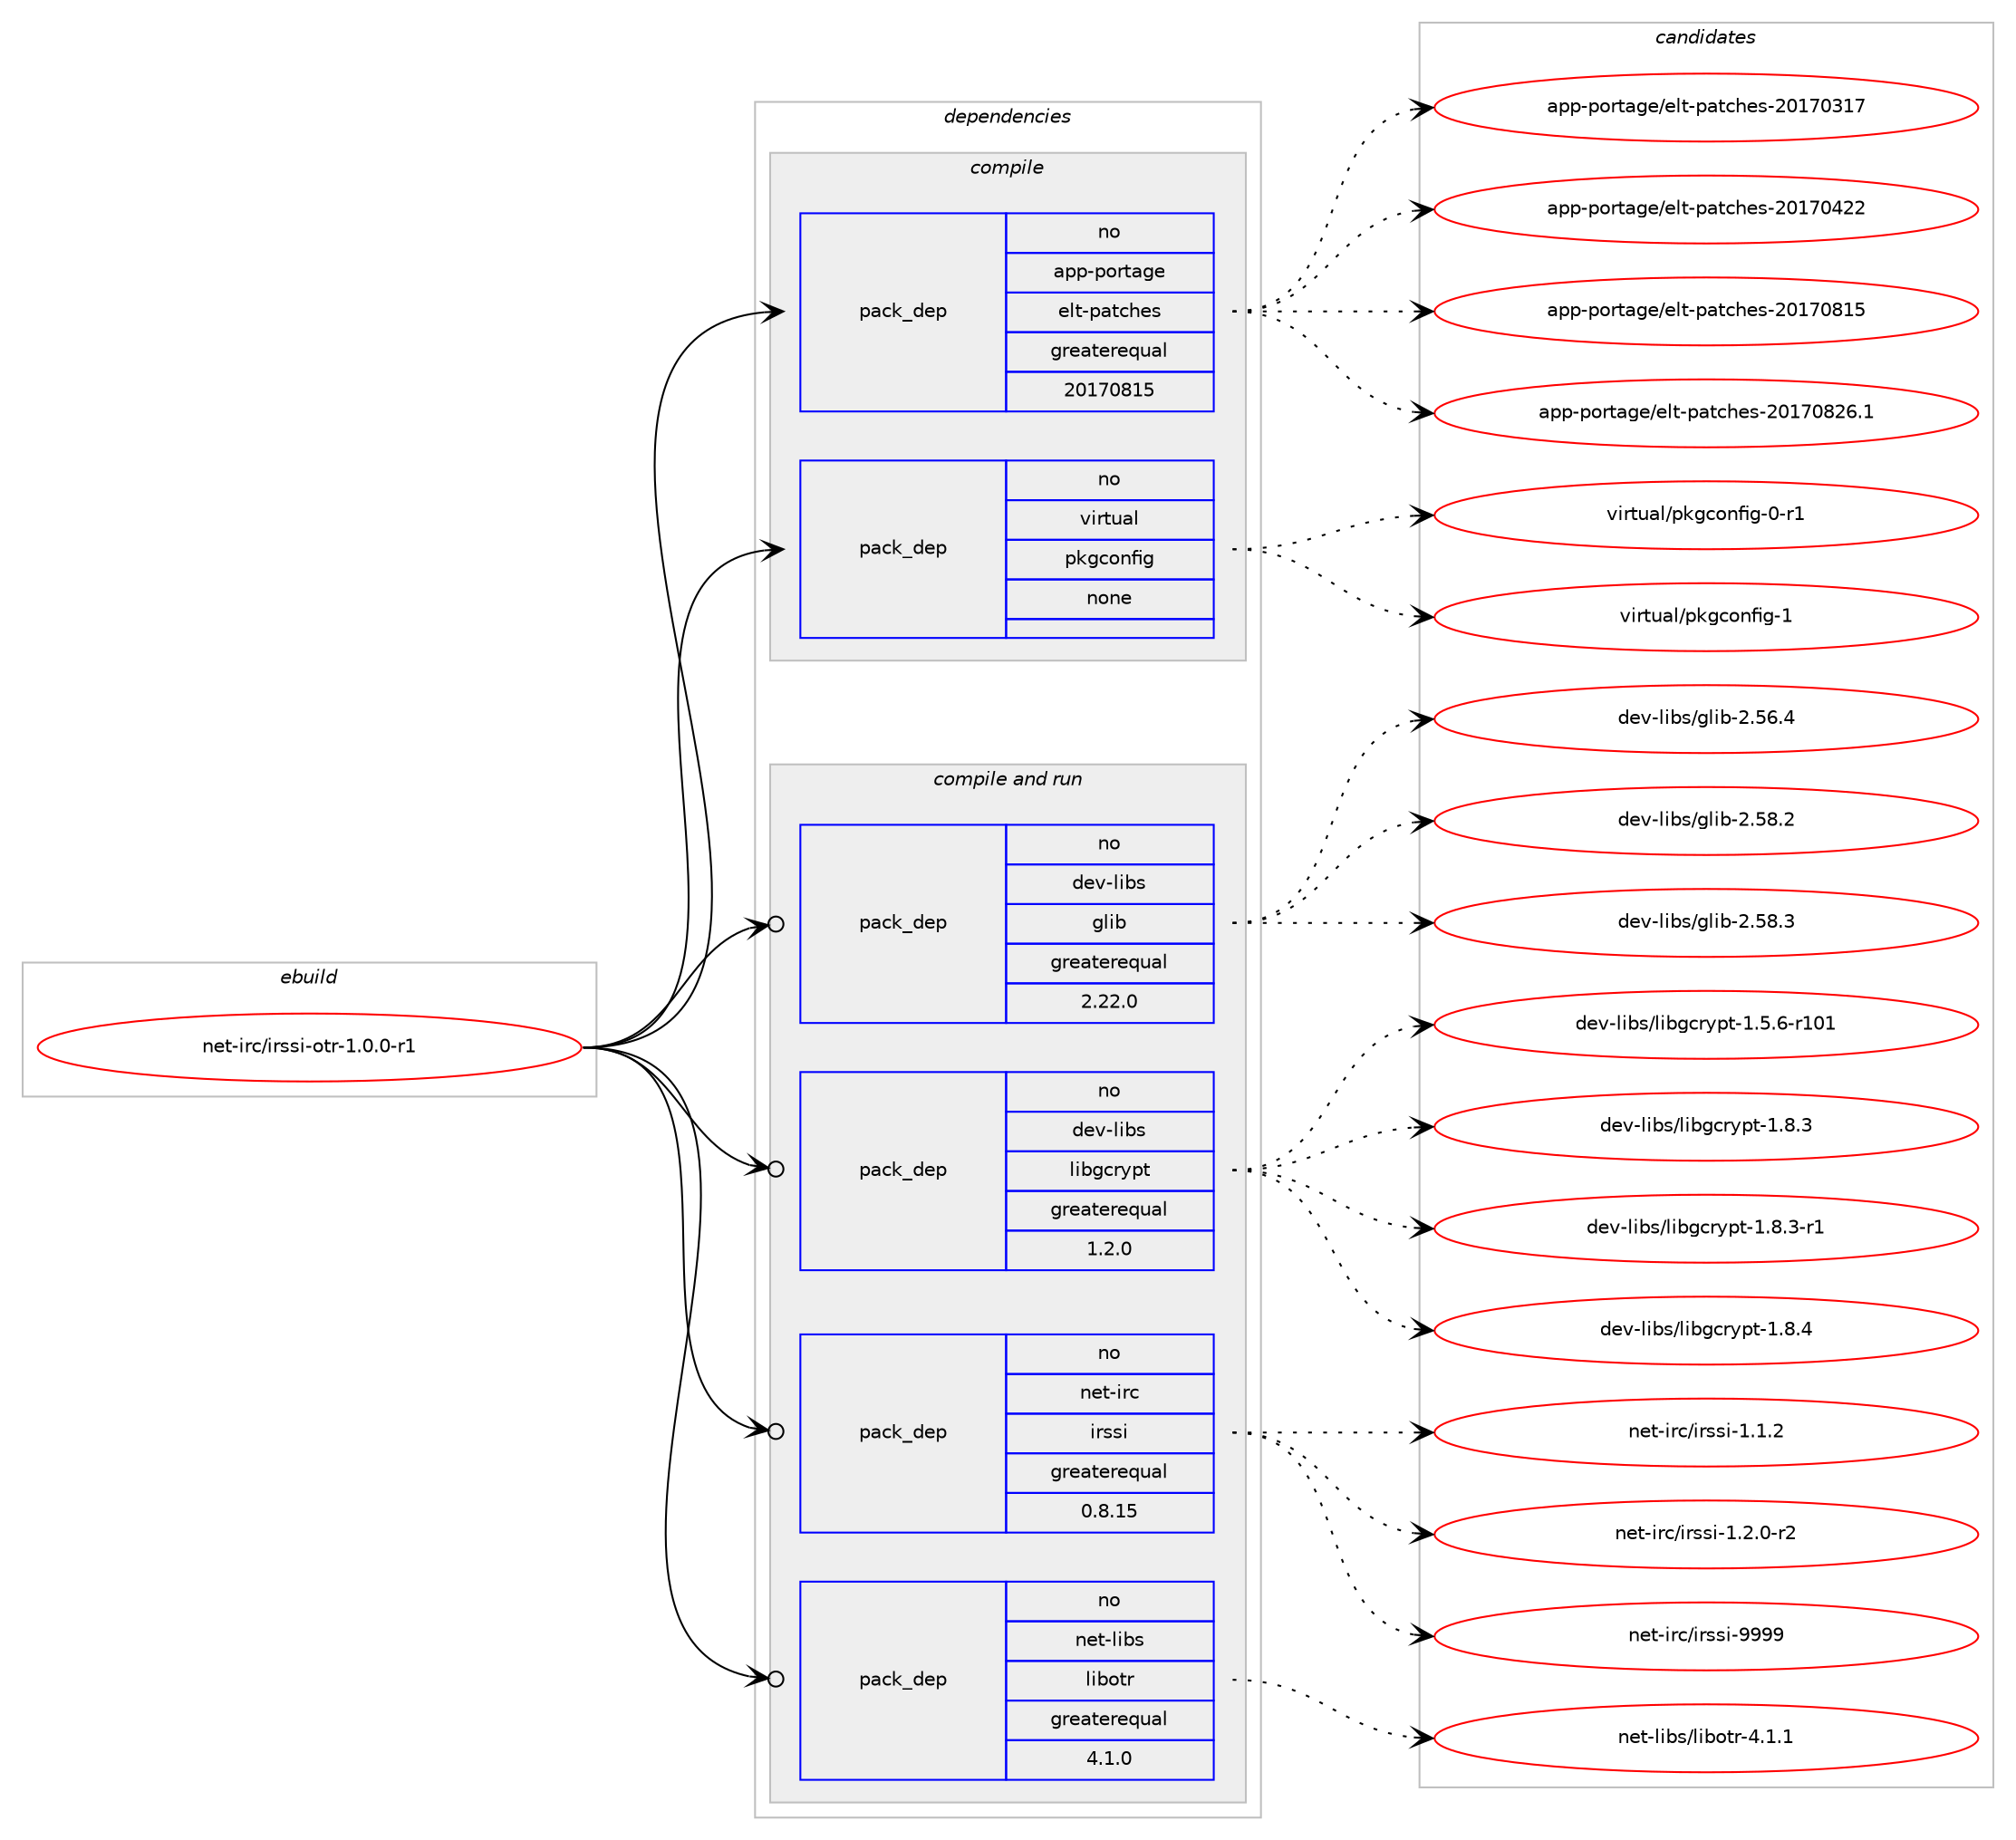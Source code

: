 digraph prolog {

# *************
# Graph options
# *************

newrank=true;
concentrate=true;
compound=true;
graph [rankdir=LR,fontname=Helvetica,fontsize=10,ranksep=1.5];#, ranksep=2.5, nodesep=0.2];
edge  [arrowhead=vee];
node  [fontname=Helvetica,fontsize=10];

# **********
# The ebuild
# **********

subgraph cluster_leftcol {
color=gray;
rank=same;
label=<<i>ebuild</i>>;
id [label="net-irc/irssi-otr-1.0.0-r1", color=red, width=4, href="../net-irc/irssi-otr-1.0.0-r1.svg"];
}

# ****************
# The dependencies
# ****************

subgraph cluster_midcol {
color=gray;
label=<<i>dependencies</i>>;
subgraph cluster_compile {
fillcolor="#eeeeee";
style=filled;
label=<<i>compile</i>>;
subgraph pack1184447 {
dependency1656743 [label=<<TABLE BORDER="0" CELLBORDER="1" CELLSPACING="0" CELLPADDING="4" WIDTH="220"><TR><TD ROWSPAN="6" CELLPADDING="30">pack_dep</TD></TR><TR><TD WIDTH="110">no</TD></TR><TR><TD>app-portage</TD></TR><TR><TD>elt-patches</TD></TR><TR><TD>greaterequal</TD></TR><TR><TD>20170815</TD></TR></TABLE>>, shape=none, color=blue];
}
id:e -> dependency1656743:w [weight=20,style="solid",arrowhead="vee"];
subgraph pack1184448 {
dependency1656744 [label=<<TABLE BORDER="0" CELLBORDER="1" CELLSPACING="0" CELLPADDING="4" WIDTH="220"><TR><TD ROWSPAN="6" CELLPADDING="30">pack_dep</TD></TR><TR><TD WIDTH="110">no</TD></TR><TR><TD>virtual</TD></TR><TR><TD>pkgconfig</TD></TR><TR><TD>none</TD></TR><TR><TD></TD></TR></TABLE>>, shape=none, color=blue];
}
id:e -> dependency1656744:w [weight=20,style="solid",arrowhead="vee"];
}
subgraph cluster_compileandrun {
fillcolor="#eeeeee";
style=filled;
label=<<i>compile and run</i>>;
subgraph pack1184449 {
dependency1656745 [label=<<TABLE BORDER="0" CELLBORDER="1" CELLSPACING="0" CELLPADDING="4" WIDTH="220"><TR><TD ROWSPAN="6" CELLPADDING="30">pack_dep</TD></TR><TR><TD WIDTH="110">no</TD></TR><TR><TD>dev-libs</TD></TR><TR><TD>glib</TD></TR><TR><TD>greaterequal</TD></TR><TR><TD>2.22.0</TD></TR></TABLE>>, shape=none, color=blue];
}
id:e -> dependency1656745:w [weight=20,style="solid",arrowhead="odotvee"];
subgraph pack1184450 {
dependency1656746 [label=<<TABLE BORDER="0" CELLBORDER="1" CELLSPACING="0" CELLPADDING="4" WIDTH="220"><TR><TD ROWSPAN="6" CELLPADDING="30">pack_dep</TD></TR><TR><TD WIDTH="110">no</TD></TR><TR><TD>dev-libs</TD></TR><TR><TD>libgcrypt</TD></TR><TR><TD>greaterequal</TD></TR><TR><TD>1.2.0</TD></TR></TABLE>>, shape=none, color=blue];
}
id:e -> dependency1656746:w [weight=20,style="solid",arrowhead="odotvee"];
subgraph pack1184451 {
dependency1656747 [label=<<TABLE BORDER="0" CELLBORDER="1" CELLSPACING="0" CELLPADDING="4" WIDTH="220"><TR><TD ROWSPAN="6" CELLPADDING="30">pack_dep</TD></TR><TR><TD WIDTH="110">no</TD></TR><TR><TD>net-irc</TD></TR><TR><TD>irssi</TD></TR><TR><TD>greaterequal</TD></TR><TR><TD>0.8.15</TD></TR></TABLE>>, shape=none, color=blue];
}
id:e -> dependency1656747:w [weight=20,style="solid",arrowhead="odotvee"];
subgraph pack1184452 {
dependency1656748 [label=<<TABLE BORDER="0" CELLBORDER="1" CELLSPACING="0" CELLPADDING="4" WIDTH="220"><TR><TD ROWSPAN="6" CELLPADDING="30">pack_dep</TD></TR><TR><TD WIDTH="110">no</TD></TR><TR><TD>net-libs</TD></TR><TR><TD>libotr</TD></TR><TR><TD>greaterequal</TD></TR><TR><TD>4.1.0</TD></TR></TABLE>>, shape=none, color=blue];
}
id:e -> dependency1656748:w [weight=20,style="solid",arrowhead="odotvee"];
}
subgraph cluster_run {
fillcolor="#eeeeee";
style=filled;
label=<<i>run</i>>;
}
}

# **************
# The candidates
# **************

subgraph cluster_choices {
rank=same;
color=gray;
label=<<i>candidates</i>>;

subgraph choice1184447 {
color=black;
nodesep=1;
choice97112112451121111141169710310147101108116451129711699104101115455048495548514955 [label="app-portage/elt-patches-20170317", color=red, width=4,href="../app-portage/elt-patches-20170317.svg"];
choice97112112451121111141169710310147101108116451129711699104101115455048495548525050 [label="app-portage/elt-patches-20170422", color=red, width=4,href="../app-portage/elt-patches-20170422.svg"];
choice97112112451121111141169710310147101108116451129711699104101115455048495548564953 [label="app-portage/elt-patches-20170815", color=red, width=4,href="../app-portage/elt-patches-20170815.svg"];
choice971121124511211111411697103101471011081164511297116991041011154550484955485650544649 [label="app-portage/elt-patches-20170826.1", color=red, width=4,href="../app-portage/elt-patches-20170826.1.svg"];
dependency1656743:e -> choice97112112451121111141169710310147101108116451129711699104101115455048495548514955:w [style=dotted,weight="100"];
dependency1656743:e -> choice97112112451121111141169710310147101108116451129711699104101115455048495548525050:w [style=dotted,weight="100"];
dependency1656743:e -> choice97112112451121111141169710310147101108116451129711699104101115455048495548564953:w [style=dotted,weight="100"];
dependency1656743:e -> choice971121124511211111411697103101471011081164511297116991041011154550484955485650544649:w [style=dotted,weight="100"];
}
subgraph choice1184448 {
color=black;
nodesep=1;
choice11810511411611797108471121071039911111010210510345484511449 [label="virtual/pkgconfig-0-r1", color=red, width=4,href="../virtual/pkgconfig-0-r1.svg"];
choice1181051141161179710847112107103991111101021051034549 [label="virtual/pkgconfig-1", color=red, width=4,href="../virtual/pkgconfig-1.svg"];
dependency1656744:e -> choice11810511411611797108471121071039911111010210510345484511449:w [style=dotted,weight="100"];
dependency1656744:e -> choice1181051141161179710847112107103991111101021051034549:w [style=dotted,weight="100"];
}
subgraph choice1184449 {
color=black;
nodesep=1;
choice1001011184510810598115471031081059845504653544652 [label="dev-libs/glib-2.56.4", color=red, width=4,href="../dev-libs/glib-2.56.4.svg"];
choice1001011184510810598115471031081059845504653564650 [label="dev-libs/glib-2.58.2", color=red, width=4,href="../dev-libs/glib-2.58.2.svg"];
choice1001011184510810598115471031081059845504653564651 [label="dev-libs/glib-2.58.3", color=red, width=4,href="../dev-libs/glib-2.58.3.svg"];
dependency1656745:e -> choice1001011184510810598115471031081059845504653544652:w [style=dotted,weight="100"];
dependency1656745:e -> choice1001011184510810598115471031081059845504653564650:w [style=dotted,weight="100"];
dependency1656745:e -> choice1001011184510810598115471031081059845504653564651:w [style=dotted,weight="100"];
}
subgraph choice1184450 {
color=black;
nodesep=1;
choice100101118451081059811547108105981039911412111211645494653465445114494849 [label="dev-libs/libgcrypt-1.5.6-r101", color=red, width=4,href="../dev-libs/libgcrypt-1.5.6-r101.svg"];
choice1001011184510810598115471081059810399114121112116454946564651 [label="dev-libs/libgcrypt-1.8.3", color=red, width=4,href="../dev-libs/libgcrypt-1.8.3.svg"];
choice10010111845108105981154710810598103991141211121164549465646514511449 [label="dev-libs/libgcrypt-1.8.3-r1", color=red, width=4,href="../dev-libs/libgcrypt-1.8.3-r1.svg"];
choice1001011184510810598115471081059810399114121112116454946564652 [label="dev-libs/libgcrypt-1.8.4", color=red, width=4,href="../dev-libs/libgcrypt-1.8.4.svg"];
dependency1656746:e -> choice100101118451081059811547108105981039911412111211645494653465445114494849:w [style=dotted,weight="100"];
dependency1656746:e -> choice1001011184510810598115471081059810399114121112116454946564651:w [style=dotted,weight="100"];
dependency1656746:e -> choice10010111845108105981154710810598103991141211121164549465646514511449:w [style=dotted,weight="100"];
dependency1656746:e -> choice1001011184510810598115471081059810399114121112116454946564652:w [style=dotted,weight="100"];
}
subgraph choice1184451 {
color=black;
nodesep=1;
choice110101116451051149947105114115115105454946494650 [label="net-irc/irssi-1.1.2", color=red, width=4,href="../net-irc/irssi-1.1.2.svg"];
choice1101011164510511499471051141151151054549465046484511450 [label="net-irc/irssi-1.2.0-r2", color=red, width=4,href="../net-irc/irssi-1.2.0-r2.svg"];
choice1101011164510511499471051141151151054557575757 [label="net-irc/irssi-9999", color=red, width=4,href="../net-irc/irssi-9999.svg"];
dependency1656747:e -> choice110101116451051149947105114115115105454946494650:w [style=dotted,weight="100"];
dependency1656747:e -> choice1101011164510511499471051141151151054549465046484511450:w [style=dotted,weight="100"];
dependency1656747:e -> choice1101011164510511499471051141151151054557575757:w [style=dotted,weight="100"];
}
subgraph choice1184452 {
color=black;
nodesep=1;
choice11010111645108105981154710810598111116114455246494649 [label="net-libs/libotr-4.1.1", color=red, width=4,href="../net-libs/libotr-4.1.1.svg"];
dependency1656748:e -> choice11010111645108105981154710810598111116114455246494649:w [style=dotted,weight="100"];
}
}

}
